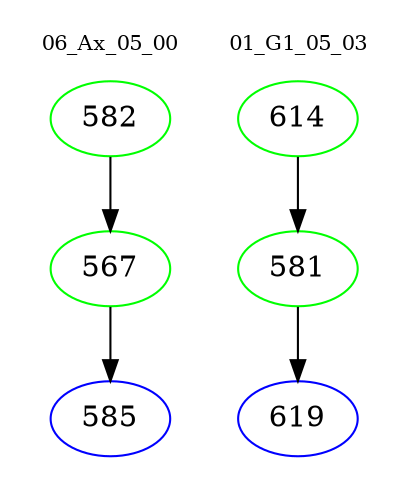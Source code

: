 digraph{
subgraph cluster_0 {
color = white
label = "06_Ax_05_00";
fontsize=10;
T0_582 [label="582", color="green"]
T0_582 -> T0_567 [color="black"]
T0_567 [label="567", color="green"]
T0_567 -> T0_585 [color="black"]
T0_585 [label="585", color="blue"]
}
subgraph cluster_1 {
color = white
label = "01_G1_05_03";
fontsize=10;
T1_614 [label="614", color="green"]
T1_614 -> T1_581 [color="black"]
T1_581 [label="581", color="green"]
T1_581 -> T1_619 [color="black"]
T1_619 [label="619", color="blue"]
}
}
